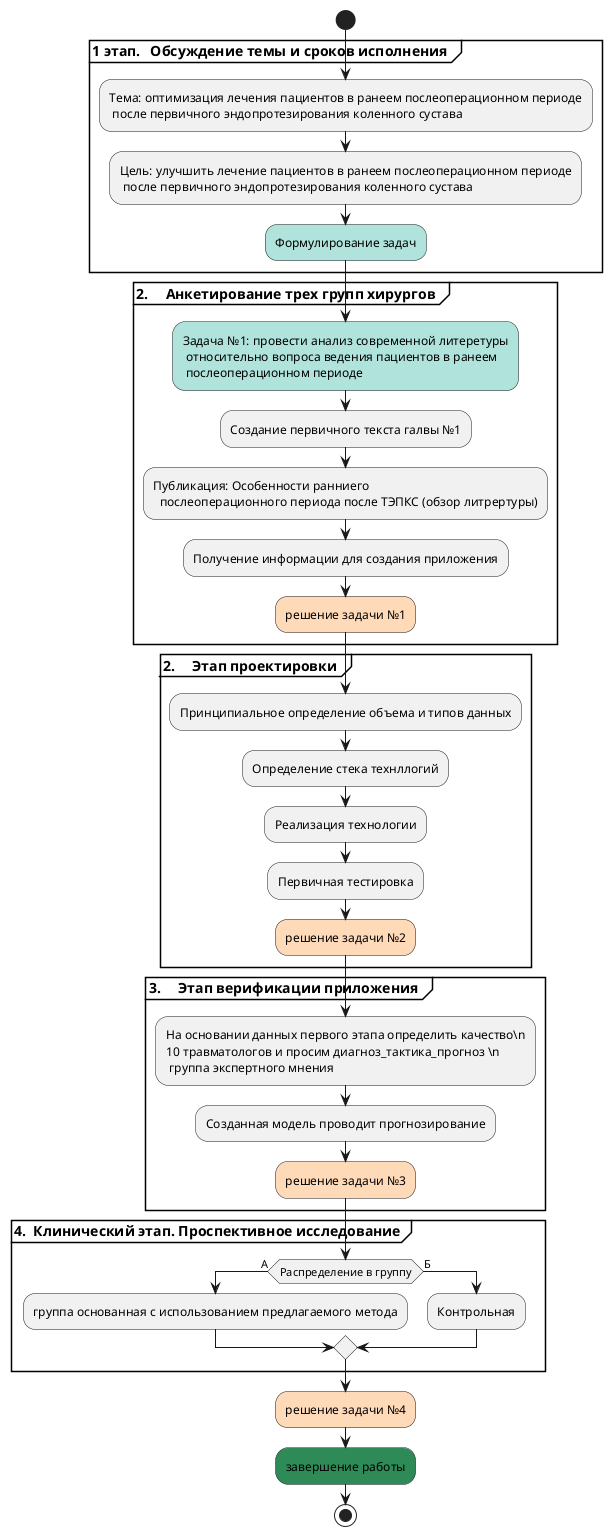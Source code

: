 @startuml
start
group <b>1 этап.	Обсуждение темы и сроков исполнения  </b>
:Тема: оптимизация лечения пациентов в ранеем послеоперационном периоде\n после первичного эндопротезирования коленного сустава;
:Цель: улучшить лечение пациентов в ранеем послеоперационном периоде\n после первичного эндопротезирования коленного сустава;
#afe3db:Формулирование задач;
end group
group <b>2.	Анкетирование трех групп хирургов  </b>
#afe3db:Задача №1: провести анализ современной литеретуры\n относительно вопроса ведения пациентов в ранеем\n послеоперационном периоде;
:Создание первичного текста галвы №1;
:Публикация: Особенности ранниего\n  послеоперационного периода после ТЭПКС (обзор литрертуры);

:Получение информации для создания приложения;
#PeachPuff:решение задачи №1;
end group
group <b>2.	Этап проектировки  </b>
:Принципиальное определение объема и типов данных;
:Определение стека технллогий;
:Реализация технологии;
:Первичная тестировка;
#PeachPuff:решение задачи №2;
end group

group <b>3.	Этап верификации приложения  </b>
:На основании данных первого этапа определить качество\n
10 травматологов и просим диагноз_тактика_прогноз \n
 группа экспертного мнения;
:Созданная модель проводит прогнозирование;
#PeachPuff:решение задачи №3;
end group

group <b>4.  Клинический этап. Проспективное исследование </b>
if (Распределение в группу) then (А)
:группа основанная с использованием предлагаемого метода;
else(Б)
:Контрольная;


endif
end group
#PeachPuff:решение задачи №4;
#SeaGreen:завершение работы;
stop
@endumll
